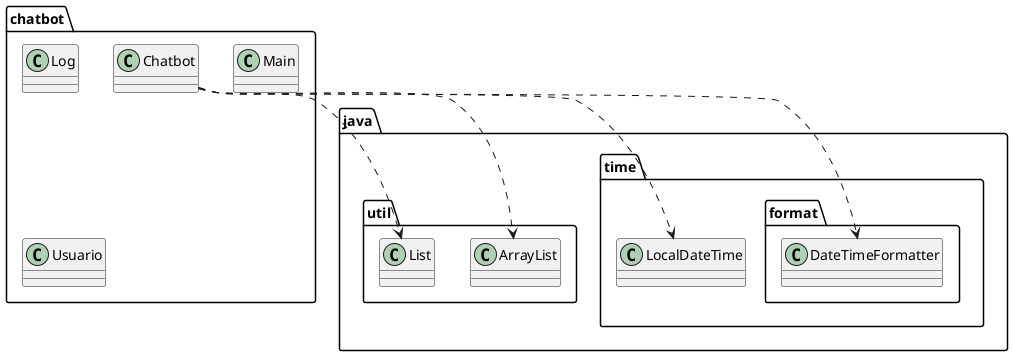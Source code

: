 @startuml
class chatbot.Chatbot
class chatbot.Log
class chatbot.Main
class chatbot.Usuario
class java.time.LocalDateTime
class java.time.format.DateTimeFormatter
class java.util.ArrayList
class java.util.List
chatbot.Chatbot ..> java.time.LocalDateTime
chatbot.Chatbot ..> java.time.format.DateTimeFormatter
chatbot.Chatbot ..> java.util.ArrayList
chatbot.Chatbot ..> java.util.List
@enduml